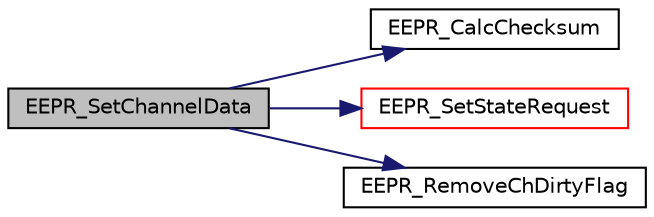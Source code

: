 digraph "EEPR_SetChannelData"
{
  edge [fontname="Helvetica",fontsize="10",labelfontname="Helvetica",labelfontsize="10"];
  node [fontname="Helvetica",fontsize="10",shape=record];
  rankdir="LR";
  Node191 [label="EEPR_SetChannelData",height=0.2,width=0.4,color="black", fillcolor="grey75", style="filled", fontcolor="black"];
  Node191 -> Node192 [color="midnightblue",fontsize="10",style="solid",fontname="Helvetica"];
  Node192 [label="EEPR_CalcChecksum",height=0.2,width=0.4,color="black", fillcolor="white", style="filled",URL="$eepr__cfg_8c.html#ab14595ae571d9012a9650b3e2da964a5"];
  Node191 -> Node193 [color="midnightblue",fontsize="10",style="solid",fontname="Helvetica"];
  Node193 [label="EEPR_SetStateRequest",height=0.2,width=0.4,color="red", fillcolor="white", style="filled",URL="$eepr_8c.html#aefac79ed7e71cac9d3211a712fad2461",tooltip="requests a state to be handled by the statetrigger "];
  Node191 -> Node197 [color="midnightblue",fontsize="10",style="solid",fontname="Helvetica"];
  Node197 [label="EEPR_RemoveChDirtyFlag",height=0.2,width=0.4,color="black", fillcolor="white", style="filled",URL="$eepr__cfg_8c.html#a5f92c515fa55d80886bd904624fe1343",tooltip="removes the dirty flag to indicate that the eeprom was actualized "];
}
